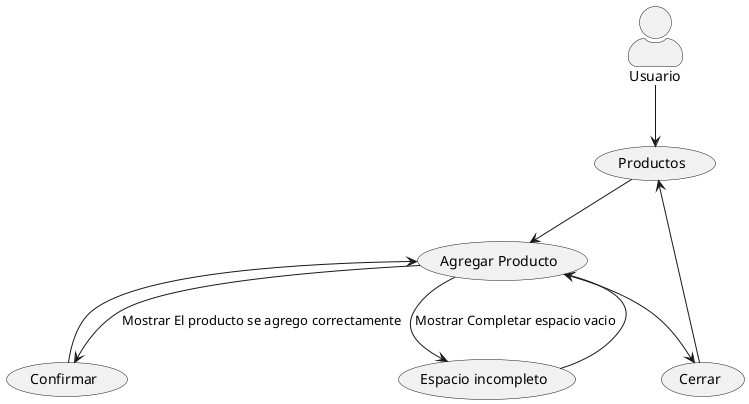 @startuml CasosDeUso
skinparam actorStyle awesome

:Usuario: as usuario 
(Productos) as pro
(Agregar Producto) as ap
(Confirmar) as con
(Cerrar) as cerr
(Espacio incompleto) as ei

pro --> ap
ap --> ei :  Mostrar Completar espacio vacio
ei  --> ap
ap --> con : Mostrar El producto se agrego correctamente
con --> ap
ap --> cerr
cerr --> pro
usuario --> pro



@enduml
